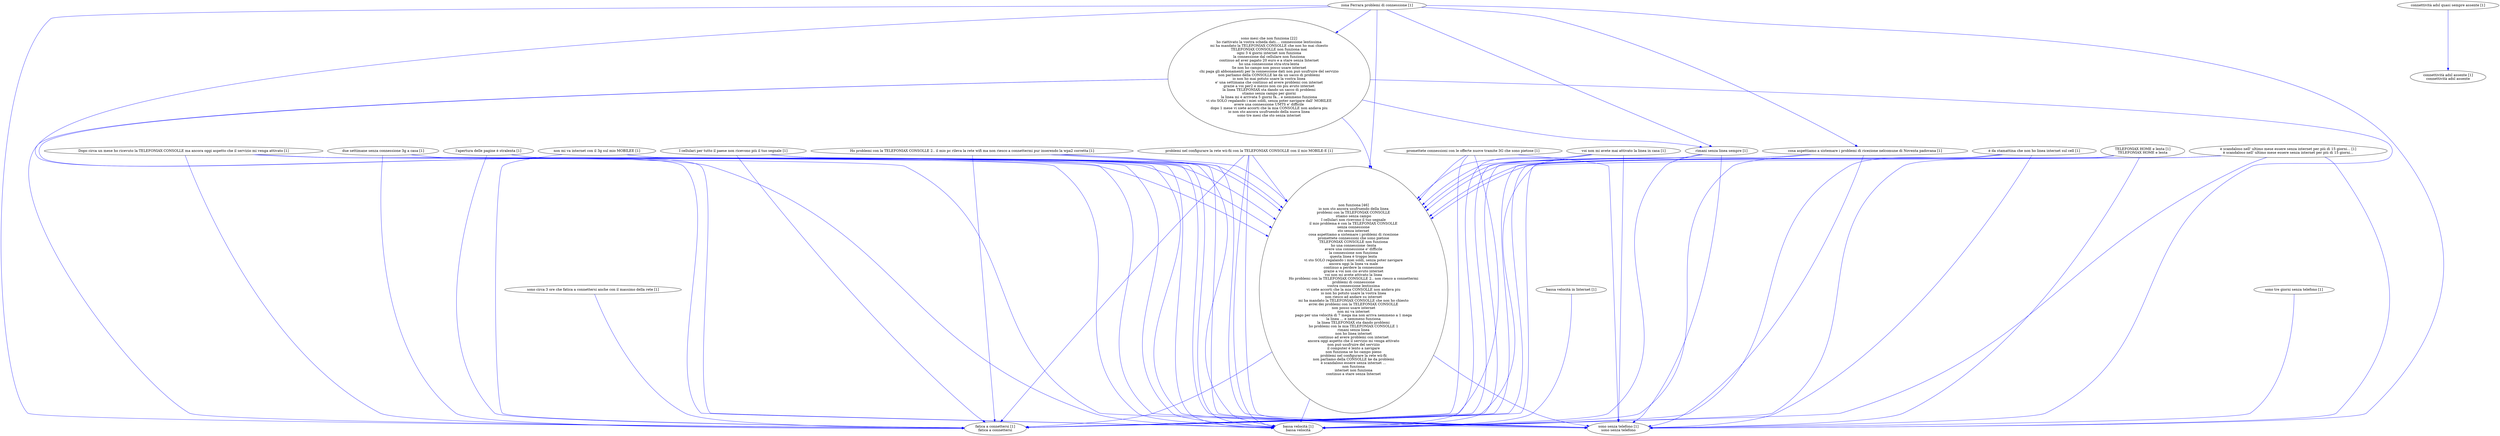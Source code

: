 digraph collapsedGraph {
"sono mesi che non funziona [22]\nho riattivato la vostra scheda dati.... connessione lentissima\nmi ha mandato la TELEFONIAX CONSOLLE che non ho mai chiesto\nTELEFONIAX CONSOLLE non funziona mai\nogni 3 4 giorni internet non funziona\nla connessione dal cellulare non funziona\ncontinuo ad aver pagato 20 euro e a stare senza Internet\nho una connessione stra-stra-lenta\nSe non ho campo non posso usare internet\nchi paga gli abbonamenti per la connessione dati non può usufruire del servizio\nnon parliamo della CONSOLLE ke da un sacco di problemi\nio non ho mai potuto usare la vostra linea\ne' una settimana che continuo ad avere problemi con internet\ngrazie a voi per2 e mezzo non cio piu avuto internet\nla linea TELEFONIAX sta dando un sacco di problemi\nstiamo senza campo per giorni\nla linea mi è arrivata 5 giorni fà... e nemmeno funziona\nvi sto SOLO regalando i miei soldi, senza poter navigare dall' MOBILEE\navere una connessione UMTS e' difficile\ndopo 1 mese vi siete accorti che la mia CONSOLLE non andava piu\nio non sto ancora usufruendo della nuova linea\nsono tre mesi che sto senza internet""non funziona [46]\nio non sto ancora usufruendo della linea\nproblemi con la TELEFONIAX CONSOLLE\nstiamo senza campo\nI cellulari non ricevono il tuo segnale\nil mio problema è con la TELEFONIAX CONSOLLE\nsenza connessione\nsto senza internet\ncosa aspettiamo a sistemare i problemi di ricezione\npromettete connessioni che sono pietose\nTELEFONIAX CONSOLLE non funziona\nho una connessione -lenta\navere una connessione e' difficile\nla connessione non funziona\nquesta linea è troppo lenta\nvi sto SOLO regalando i miei soldi, senza poter navigare\nancora oggi la linea va male\ncontinuo a perdere la connessione\ngrazie a voi non cio avuto internet\nvoi non mi avete attivato la linea\nHo problemi con la TELEFONIAX CONSOLLE 2.. non riesco a connettermi\nproblemi di connessione\nvostra connessione lentissima\nvi siete accorti che la mia CONSOLLE non andava piu\nio non ho potuto usare la vostra linea\nnon riesco ad andare su internet\nmi ha mandato la TELEFONIAX CONSOLLE che non ho chiesto\navrei dei problemi con la TELEFONIAX CONSOLLE\nnon posso usare internet\nnon mi va internet\npago per una velocità di 7 mega ma non arriva nemmeno a 1 mega\nla linea ... e nemmeno funziona\nla linea TELEFONIAX sta dando problemi\nho problemi con la mia TELEFONIAX CONSOLLE 1\nrimani senza linea\nnon ho linea internet\ncontinuo ad avere problemi con internet\nancora oggi aspetto che il servizio mi venga attivato\nnon può usufruire del servizio\nil computer è lento a navigare\nnon funziona se ho campo pieno\nproblemi nel configurare la rete wii-fii\nnon parliamo della CONSOLLE ke da problemi\nè scandaloso essere senza internet ...\nnon funziona\ninternet non funziona\ncontinuo a stare senza Internet""Dopo circa un mese ho ricevuto la TELEFONIAX CONSOLLE ma ancora oggi aspetto che il servizio mi venga attivato [1]""Ho problemi con la TELEFONIAX CONSOLLE 2.. il mio pc rileva la rete wifi ma non riesco a connettermi pur inserendo la wpa2 corretta [1]""I cellulari per tutto il paese non ricevono più il tuo segnale [1]""TELEFONIAX HOME e lenta [1]\nTELEFONIAX HOME e lenta""bassa velocità [1]\nbassa velocità""bassa velocità in Internet [1]""connettività adsl assente [1]\nconnettività adsl assente""connettività adsl quasi sempre assente [1]""cosa aspettiamo a sistemare i problemi di ricezione nelcomune di Noventa padovana [1]""due settimane senza connessione 3g a casa [1]""l'apertura delle pagine è stralenta [1]""non mi va internet con il 3g sul mio MOBILEE [1]""problemi nel configurare la rete wii-fii con la TELEFONIAX CONSOLLE con il mio MOBILE-E [1]""promettete connessioni con le offerte nuove tramite 3G che sono pietose [1]""rimani senza linea sempre [1]""fatica a connettersi [1]\nfatica a connettersi""sono circa 3 ore che fatica a connettersi anche con il massimo della rete [1]""sono senza telefono [1]\nsono senza telefono""sono tre giorni senza telefono [1]""voi non mi avete mai attivato la linea in casa [1]""zona Ferrara problemi di connessione [1]""è da stamattina che non ho linea internet sul cell [1]""è scandaloso nell' ultimo mese essere senza internet per più di 15 giorni... [1]\nè scandaloso nell' ultimo mese essere senza internet per più di 15 giorni...""bassa velocità in Internet [1]" -> "bassa velocità [1]\nbassa velocità" [color=blue]
"connettività adsl quasi sempre assente [1]" -> "connettività adsl assente [1]\nconnettività adsl assente" [color=blue]
"TELEFONIAX HOME e lenta [1]\nTELEFONIAX HOME e lenta" -> "non funziona [46]\nio non sto ancora usufruendo della linea\nproblemi con la TELEFONIAX CONSOLLE\nstiamo senza campo\nI cellulari non ricevono il tuo segnale\nil mio problema è con la TELEFONIAX CONSOLLE\nsenza connessione\nsto senza internet\ncosa aspettiamo a sistemare i problemi di ricezione\npromettete connessioni che sono pietose\nTELEFONIAX CONSOLLE non funziona\nho una connessione -lenta\navere una connessione e' difficile\nla connessione non funziona\nquesta linea è troppo lenta\nvi sto SOLO regalando i miei soldi, senza poter navigare\nancora oggi la linea va male\ncontinuo a perdere la connessione\ngrazie a voi non cio avuto internet\nvoi non mi avete attivato la linea\nHo problemi con la TELEFONIAX CONSOLLE 2.. non riesco a connettermi\nproblemi di connessione\nvostra connessione lentissima\nvi siete accorti che la mia CONSOLLE non andava piu\nio non ho potuto usare la vostra linea\nnon riesco ad andare su internet\nmi ha mandato la TELEFONIAX CONSOLLE che non ho chiesto\navrei dei problemi con la TELEFONIAX CONSOLLE\nnon posso usare internet\nnon mi va internet\npago per una velocità di 7 mega ma non arriva nemmeno a 1 mega\nla linea ... e nemmeno funziona\nla linea TELEFONIAX sta dando problemi\nho problemi con la mia TELEFONIAX CONSOLLE 1\nrimani senza linea\nnon ho linea internet\ncontinuo ad avere problemi con internet\nancora oggi aspetto che il servizio mi venga attivato\nnon può usufruire del servizio\nil computer è lento a navigare\nnon funziona se ho campo pieno\nproblemi nel configurare la rete wii-fii\nnon parliamo della CONSOLLE ke da problemi\nè scandaloso essere senza internet ...\nnon funziona\ninternet non funziona\ncontinuo a stare senza Internet" [color=blue]
"non funziona [46]\nio non sto ancora usufruendo della linea\nproblemi con la TELEFONIAX CONSOLLE\nstiamo senza campo\nI cellulari non ricevono il tuo segnale\nil mio problema è con la TELEFONIAX CONSOLLE\nsenza connessione\nsto senza internet\ncosa aspettiamo a sistemare i problemi di ricezione\npromettete connessioni che sono pietose\nTELEFONIAX CONSOLLE non funziona\nho una connessione -lenta\navere una connessione e' difficile\nla connessione non funziona\nquesta linea è troppo lenta\nvi sto SOLO regalando i miei soldi, senza poter navigare\nancora oggi la linea va male\ncontinuo a perdere la connessione\ngrazie a voi non cio avuto internet\nvoi non mi avete attivato la linea\nHo problemi con la TELEFONIAX CONSOLLE 2.. non riesco a connettermi\nproblemi di connessione\nvostra connessione lentissima\nvi siete accorti che la mia CONSOLLE non andava piu\nio non ho potuto usare la vostra linea\nnon riesco ad andare su internet\nmi ha mandato la TELEFONIAX CONSOLLE che non ho chiesto\navrei dei problemi con la TELEFONIAX CONSOLLE\nnon posso usare internet\nnon mi va internet\npago per una velocità di 7 mega ma non arriva nemmeno a 1 mega\nla linea ... e nemmeno funziona\nla linea TELEFONIAX sta dando problemi\nho problemi con la mia TELEFONIAX CONSOLLE 1\nrimani senza linea\nnon ho linea internet\ncontinuo ad avere problemi con internet\nancora oggi aspetto che il servizio mi venga attivato\nnon può usufruire del servizio\nil computer è lento a navigare\nnon funziona se ho campo pieno\nproblemi nel configurare la rete wii-fii\nnon parliamo della CONSOLLE ke da problemi\nè scandaloso essere senza internet ...\nnon funziona\ninternet non funziona\ncontinuo a stare senza Internet" -> "bassa velocità [1]\nbassa velocità" [color=blue]
"Ho problemi con la TELEFONIAX CONSOLLE 2.. il mio pc rileva la rete wifi ma non riesco a connettermi pur inserendo la wpa2 corretta [1]" -> "bassa velocità [1]\nbassa velocità" [color=blue]
"I cellulari per tutto il paese non ricevono più il tuo segnale [1]" -> "bassa velocità [1]\nbassa velocità" [color=blue]
"sono mesi che non funziona [22]\nho riattivato la vostra scheda dati.... connessione lentissima\nmi ha mandato la TELEFONIAX CONSOLLE che non ho mai chiesto\nTELEFONIAX CONSOLLE non funziona mai\nogni 3 4 giorni internet non funziona\nla connessione dal cellulare non funziona\ncontinuo ad aver pagato 20 euro e a stare senza Internet\nho una connessione stra-stra-lenta\nSe non ho campo non posso usare internet\nchi paga gli abbonamenti per la connessione dati non può usufruire del servizio\nnon parliamo della CONSOLLE ke da un sacco di problemi\nio non ho mai potuto usare la vostra linea\ne' una settimana che continuo ad avere problemi con internet\ngrazie a voi per2 e mezzo non cio piu avuto internet\nla linea TELEFONIAX sta dando un sacco di problemi\nstiamo senza campo per giorni\nla linea mi è arrivata 5 giorni fà... e nemmeno funziona\nvi sto SOLO regalando i miei soldi, senza poter navigare dall' MOBILEE\navere una connessione UMTS e' difficile\ndopo 1 mese vi siete accorti che la mia CONSOLLE non andava piu\nio non sto ancora usufruendo della nuova linea\nsono tre mesi che sto senza internet" -> "bassa velocità [1]\nbassa velocità" [color=blue]
"TELEFONIAX HOME e lenta [1]\nTELEFONIAX HOME e lenta" -> "bassa velocità [1]\nbassa velocità" [color=blue]
"cosa aspettiamo a sistemare i problemi di ricezione nelcomune di Noventa padovana [1]" -> "bassa velocità [1]\nbassa velocità" [color=blue]
"due settimane senza connessione 3g a casa [1]" -> "bassa velocità [1]\nbassa velocità" [color=blue]
"non mi va internet con il 3g sul mio MOBILEE [1]" -> "bassa velocità [1]\nbassa velocità" [color=blue]
"Dopo circa un mese ho ricevuto la TELEFONIAX CONSOLLE ma ancora oggi aspetto che il servizio mi venga attivato [1]" -> "bassa velocità [1]\nbassa velocità" [color=blue]
"problemi nel configurare la rete wii-fii con la TELEFONIAX CONSOLLE con il mio MOBILE-E [1]" -> "bassa velocità [1]\nbassa velocità" [color=blue]
"problemi nel configurare la rete wii-fii con la TELEFONIAX CONSOLLE con il mio MOBILE-E [1]" -> "non funziona [46]\nio non sto ancora usufruendo della linea\nproblemi con la TELEFONIAX CONSOLLE\nstiamo senza campo\nI cellulari non ricevono il tuo segnale\nil mio problema è con la TELEFONIAX CONSOLLE\nsenza connessione\nsto senza internet\ncosa aspettiamo a sistemare i problemi di ricezione\npromettete connessioni che sono pietose\nTELEFONIAX CONSOLLE non funziona\nho una connessione -lenta\navere una connessione e' difficile\nla connessione non funziona\nquesta linea è troppo lenta\nvi sto SOLO regalando i miei soldi, senza poter navigare\nancora oggi la linea va male\ncontinuo a perdere la connessione\ngrazie a voi non cio avuto internet\nvoi non mi avete attivato la linea\nHo problemi con la TELEFONIAX CONSOLLE 2.. non riesco a connettermi\nproblemi di connessione\nvostra connessione lentissima\nvi siete accorti che la mia CONSOLLE non andava piu\nio non ho potuto usare la vostra linea\nnon riesco ad andare su internet\nmi ha mandato la TELEFONIAX CONSOLLE che non ho chiesto\navrei dei problemi con la TELEFONIAX CONSOLLE\nnon posso usare internet\nnon mi va internet\npago per una velocità di 7 mega ma non arriva nemmeno a 1 mega\nla linea ... e nemmeno funziona\nla linea TELEFONIAX sta dando problemi\nho problemi con la mia TELEFONIAX CONSOLLE 1\nrimani senza linea\nnon ho linea internet\ncontinuo ad avere problemi con internet\nancora oggi aspetto che il servizio mi venga attivato\nnon può usufruire del servizio\nil computer è lento a navigare\nnon funziona se ho campo pieno\nproblemi nel configurare la rete wii-fii\nnon parliamo della CONSOLLE ke da problemi\nè scandaloso essere senza internet ...\nnon funziona\ninternet non funziona\ncontinuo a stare senza Internet" [color=blue]
"promettete connessioni con le offerte nuove tramite 3G che sono pietose [1]" -> "bassa velocità [1]\nbassa velocità" [color=blue]
"cosa aspettiamo a sistemare i problemi di ricezione nelcomune di Noventa padovana [1]" -> "non funziona [46]\nio non sto ancora usufruendo della linea\nproblemi con la TELEFONIAX CONSOLLE\nstiamo senza campo\nI cellulari non ricevono il tuo segnale\nil mio problema è con la TELEFONIAX CONSOLLE\nsenza connessione\nsto senza internet\ncosa aspettiamo a sistemare i problemi di ricezione\npromettete connessioni che sono pietose\nTELEFONIAX CONSOLLE non funziona\nho una connessione -lenta\navere una connessione e' difficile\nla connessione non funziona\nquesta linea è troppo lenta\nvi sto SOLO regalando i miei soldi, senza poter navigare\nancora oggi la linea va male\ncontinuo a perdere la connessione\ngrazie a voi non cio avuto internet\nvoi non mi avete attivato la linea\nHo problemi con la TELEFONIAX CONSOLLE 2.. non riesco a connettermi\nproblemi di connessione\nvostra connessione lentissima\nvi siete accorti che la mia CONSOLLE non andava piu\nio non ho potuto usare la vostra linea\nnon riesco ad andare su internet\nmi ha mandato la TELEFONIAX CONSOLLE che non ho chiesto\navrei dei problemi con la TELEFONIAX CONSOLLE\nnon posso usare internet\nnon mi va internet\npago per una velocità di 7 mega ma non arriva nemmeno a 1 mega\nla linea ... e nemmeno funziona\nla linea TELEFONIAX sta dando problemi\nho problemi con la mia TELEFONIAX CONSOLLE 1\nrimani senza linea\nnon ho linea internet\ncontinuo ad avere problemi con internet\nancora oggi aspetto che il servizio mi venga attivato\nnon può usufruire del servizio\nil computer è lento a navigare\nnon funziona se ho campo pieno\nproblemi nel configurare la rete wii-fii\nnon parliamo della CONSOLLE ke da problemi\nè scandaloso essere senza internet ...\nnon funziona\ninternet non funziona\ncontinuo a stare senza Internet" [color=blue]
"sono mesi che non funziona [22]\nho riattivato la vostra scheda dati.... connessione lentissima\nmi ha mandato la TELEFONIAX CONSOLLE che non ho mai chiesto\nTELEFONIAX CONSOLLE non funziona mai\nogni 3 4 giorni internet non funziona\nla connessione dal cellulare non funziona\ncontinuo ad aver pagato 20 euro e a stare senza Internet\nho una connessione stra-stra-lenta\nSe non ho campo non posso usare internet\nchi paga gli abbonamenti per la connessione dati non può usufruire del servizio\nnon parliamo della CONSOLLE ke da un sacco di problemi\nio non ho mai potuto usare la vostra linea\ne' una settimana che continuo ad avere problemi con internet\ngrazie a voi per2 e mezzo non cio piu avuto internet\nla linea TELEFONIAX sta dando un sacco di problemi\nstiamo senza campo per giorni\nla linea mi è arrivata 5 giorni fà... e nemmeno funziona\nvi sto SOLO regalando i miei soldi, senza poter navigare dall' MOBILEE\navere una connessione UMTS e' difficile\ndopo 1 mese vi siete accorti che la mia CONSOLLE non andava piu\nio non sto ancora usufruendo della nuova linea\nsono tre mesi che sto senza internet" -> "non funziona [46]\nio non sto ancora usufruendo della linea\nproblemi con la TELEFONIAX CONSOLLE\nstiamo senza campo\nI cellulari non ricevono il tuo segnale\nil mio problema è con la TELEFONIAX CONSOLLE\nsenza connessione\nsto senza internet\ncosa aspettiamo a sistemare i problemi di ricezione\npromettete connessioni che sono pietose\nTELEFONIAX CONSOLLE non funziona\nho una connessione -lenta\navere una connessione e' difficile\nla connessione non funziona\nquesta linea è troppo lenta\nvi sto SOLO regalando i miei soldi, senza poter navigare\nancora oggi la linea va male\ncontinuo a perdere la connessione\ngrazie a voi non cio avuto internet\nvoi non mi avete attivato la linea\nHo problemi con la TELEFONIAX CONSOLLE 2.. non riesco a connettermi\nproblemi di connessione\nvostra connessione lentissima\nvi siete accorti che la mia CONSOLLE non andava piu\nio non ho potuto usare la vostra linea\nnon riesco ad andare su internet\nmi ha mandato la TELEFONIAX CONSOLLE che non ho chiesto\navrei dei problemi con la TELEFONIAX CONSOLLE\nnon posso usare internet\nnon mi va internet\npago per una velocità di 7 mega ma non arriva nemmeno a 1 mega\nla linea ... e nemmeno funziona\nla linea TELEFONIAX sta dando problemi\nho problemi con la mia TELEFONIAX CONSOLLE 1\nrimani senza linea\nnon ho linea internet\ncontinuo ad avere problemi con internet\nancora oggi aspetto che il servizio mi venga attivato\nnon può usufruire del servizio\nil computer è lento a navigare\nnon funziona se ho campo pieno\nproblemi nel configurare la rete wii-fii\nnon parliamo della CONSOLLE ke da problemi\nè scandaloso essere senza internet ...\nnon funziona\ninternet non funziona\ncontinuo a stare senza Internet" [color=blue]
"due settimane senza connessione 3g a casa [1]" -> "non funziona [46]\nio non sto ancora usufruendo della linea\nproblemi con la TELEFONIAX CONSOLLE\nstiamo senza campo\nI cellulari non ricevono il tuo segnale\nil mio problema è con la TELEFONIAX CONSOLLE\nsenza connessione\nsto senza internet\ncosa aspettiamo a sistemare i problemi di ricezione\npromettete connessioni che sono pietose\nTELEFONIAX CONSOLLE non funziona\nho una connessione -lenta\navere una connessione e' difficile\nla connessione non funziona\nquesta linea è troppo lenta\nvi sto SOLO regalando i miei soldi, senza poter navigare\nancora oggi la linea va male\ncontinuo a perdere la connessione\ngrazie a voi non cio avuto internet\nvoi non mi avete attivato la linea\nHo problemi con la TELEFONIAX CONSOLLE 2.. non riesco a connettermi\nproblemi di connessione\nvostra connessione lentissima\nvi siete accorti che la mia CONSOLLE non andava piu\nio non ho potuto usare la vostra linea\nnon riesco ad andare su internet\nmi ha mandato la TELEFONIAX CONSOLLE che non ho chiesto\navrei dei problemi con la TELEFONIAX CONSOLLE\nnon posso usare internet\nnon mi va internet\npago per una velocità di 7 mega ma non arriva nemmeno a 1 mega\nla linea ... e nemmeno funziona\nla linea TELEFONIAX sta dando problemi\nho problemi con la mia TELEFONIAX CONSOLLE 1\nrimani senza linea\nnon ho linea internet\ncontinuo ad avere problemi con internet\nancora oggi aspetto che il servizio mi venga attivato\nnon può usufruire del servizio\nil computer è lento a navigare\nnon funziona se ho campo pieno\nproblemi nel configurare la rete wii-fii\nnon parliamo della CONSOLLE ke da problemi\nè scandaloso essere senza internet ...\nnon funziona\ninternet non funziona\ncontinuo a stare senza Internet" [color=blue]
"non mi va internet con il 3g sul mio MOBILEE [1]" -> "non funziona [46]\nio non sto ancora usufruendo della linea\nproblemi con la TELEFONIAX CONSOLLE\nstiamo senza campo\nI cellulari non ricevono il tuo segnale\nil mio problema è con la TELEFONIAX CONSOLLE\nsenza connessione\nsto senza internet\ncosa aspettiamo a sistemare i problemi di ricezione\npromettete connessioni che sono pietose\nTELEFONIAX CONSOLLE non funziona\nho una connessione -lenta\navere una connessione e' difficile\nla connessione non funziona\nquesta linea è troppo lenta\nvi sto SOLO regalando i miei soldi, senza poter navigare\nancora oggi la linea va male\ncontinuo a perdere la connessione\ngrazie a voi non cio avuto internet\nvoi non mi avete attivato la linea\nHo problemi con la TELEFONIAX CONSOLLE 2.. non riesco a connettermi\nproblemi di connessione\nvostra connessione lentissima\nvi siete accorti che la mia CONSOLLE non andava piu\nio non ho potuto usare la vostra linea\nnon riesco ad andare su internet\nmi ha mandato la TELEFONIAX CONSOLLE che non ho chiesto\navrei dei problemi con la TELEFONIAX CONSOLLE\nnon posso usare internet\nnon mi va internet\npago per una velocità di 7 mega ma non arriva nemmeno a 1 mega\nla linea ... e nemmeno funziona\nla linea TELEFONIAX sta dando problemi\nho problemi con la mia TELEFONIAX CONSOLLE 1\nrimani senza linea\nnon ho linea internet\ncontinuo ad avere problemi con internet\nancora oggi aspetto che il servizio mi venga attivato\nnon può usufruire del servizio\nil computer è lento a navigare\nnon funziona se ho campo pieno\nproblemi nel configurare la rete wii-fii\nnon parliamo della CONSOLLE ke da problemi\nè scandaloso essere senza internet ...\nnon funziona\ninternet non funziona\ncontinuo a stare senza Internet" [color=blue]
"promettete connessioni con le offerte nuove tramite 3G che sono pietose [1]" -> "non funziona [46]\nio non sto ancora usufruendo della linea\nproblemi con la TELEFONIAX CONSOLLE\nstiamo senza campo\nI cellulari non ricevono il tuo segnale\nil mio problema è con la TELEFONIAX CONSOLLE\nsenza connessione\nsto senza internet\ncosa aspettiamo a sistemare i problemi di ricezione\npromettete connessioni che sono pietose\nTELEFONIAX CONSOLLE non funziona\nho una connessione -lenta\navere una connessione e' difficile\nla connessione non funziona\nquesta linea è troppo lenta\nvi sto SOLO regalando i miei soldi, senza poter navigare\nancora oggi la linea va male\ncontinuo a perdere la connessione\ngrazie a voi non cio avuto internet\nvoi non mi avete attivato la linea\nHo problemi con la TELEFONIAX CONSOLLE 2.. non riesco a connettermi\nproblemi di connessione\nvostra connessione lentissima\nvi siete accorti che la mia CONSOLLE non andava piu\nio non ho potuto usare la vostra linea\nnon riesco ad andare su internet\nmi ha mandato la TELEFONIAX CONSOLLE che non ho chiesto\navrei dei problemi con la TELEFONIAX CONSOLLE\nnon posso usare internet\nnon mi va internet\npago per una velocità di 7 mega ma non arriva nemmeno a 1 mega\nla linea ... e nemmeno funziona\nla linea TELEFONIAX sta dando problemi\nho problemi con la mia TELEFONIAX CONSOLLE 1\nrimani senza linea\nnon ho linea internet\ncontinuo ad avere problemi con internet\nancora oggi aspetto che il servizio mi venga attivato\nnon può usufruire del servizio\nil computer è lento a navigare\nnon funziona se ho campo pieno\nproblemi nel configurare la rete wii-fii\nnon parliamo della CONSOLLE ke da problemi\nè scandaloso essere senza internet ...\nnon funziona\ninternet non funziona\ncontinuo a stare senza Internet" [color=blue]
"Dopo circa un mese ho ricevuto la TELEFONIAX CONSOLLE ma ancora oggi aspetto che il servizio mi venga attivato [1]" -> "non funziona [46]\nio non sto ancora usufruendo della linea\nproblemi con la TELEFONIAX CONSOLLE\nstiamo senza campo\nI cellulari non ricevono il tuo segnale\nil mio problema è con la TELEFONIAX CONSOLLE\nsenza connessione\nsto senza internet\ncosa aspettiamo a sistemare i problemi di ricezione\npromettete connessioni che sono pietose\nTELEFONIAX CONSOLLE non funziona\nho una connessione -lenta\navere una connessione e' difficile\nla connessione non funziona\nquesta linea è troppo lenta\nvi sto SOLO regalando i miei soldi, senza poter navigare\nancora oggi la linea va male\ncontinuo a perdere la connessione\ngrazie a voi non cio avuto internet\nvoi non mi avete attivato la linea\nHo problemi con la TELEFONIAX CONSOLLE 2.. non riesco a connettermi\nproblemi di connessione\nvostra connessione lentissima\nvi siete accorti che la mia CONSOLLE non andava piu\nio non ho potuto usare la vostra linea\nnon riesco ad andare su internet\nmi ha mandato la TELEFONIAX CONSOLLE che non ho chiesto\navrei dei problemi con la TELEFONIAX CONSOLLE\nnon posso usare internet\nnon mi va internet\npago per una velocità di 7 mega ma non arriva nemmeno a 1 mega\nla linea ... e nemmeno funziona\nla linea TELEFONIAX sta dando problemi\nho problemi con la mia TELEFONIAX CONSOLLE 1\nrimani senza linea\nnon ho linea internet\ncontinuo ad avere problemi con internet\nancora oggi aspetto che il servizio mi venga attivato\nnon può usufruire del servizio\nil computer è lento a navigare\nnon funziona se ho campo pieno\nproblemi nel configurare la rete wii-fii\nnon parliamo della CONSOLLE ke da problemi\nè scandaloso essere senza internet ...\nnon funziona\ninternet non funziona\ncontinuo a stare senza Internet" [color=blue]
"Ho problemi con la TELEFONIAX CONSOLLE 2.. il mio pc rileva la rete wifi ma non riesco a connettermi pur inserendo la wpa2 corretta [1]" -> "non funziona [46]\nio non sto ancora usufruendo della linea\nproblemi con la TELEFONIAX CONSOLLE\nstiamo senza campo\nI cellulari non ricevono il tuo segnale\nil mio problema è con la TELEFONIAX CONSOLLE\nsenza connessione\nsto senza internet\ncosa aspettiamo a sistemare i problemi di ricezione\npromettete connessioni che sono pietose\nTELEFONIAX CONSOLLE non funziona\nho una connessione -lenta\navere una connessione e' difficile\nla connessione non funziona\nquesta linea è troppo lenta\nvi sto SOLO regalando i miei soldi, senza poter navigare\nancora oggi la linea va male\ncontinuo a perdere la connessione\ngrazie a voi non cio avuto internet\nvoi non mi avete attivato la linea\nHo problemi con la TELEFONIAX CONSOLLE 2.. non riesco a connettermi\nproblemi di connessione\nvostra connessione lentissima\nvi siete accorti che la mia CONSOLLE non andava piu\nio non ho potuto usare la vostra linea\nnon riesco ad andare su internet\nmi ha mandato la TELEFONIAX CONSOLLE che non ho chiesto\navrei dei problemi con la TELEFONIAX CONSOLLE\nnon posso usare internet\nnon mi va internet\npago per una velocità di 7 mega ma non arriva nemmeno a 1 mega\nla linea ... e nemmeno funziona\nla linea TELEFONIAX sta dando problemi\nho problemi con la mia TELEFONIAX CONSOLLE 1\nrimani senza linea\nnon ho linea internet\ncontinuo ad avere problemi con internet\nancora oggi aspetto che il servizio mi venga attivato\nnon può usufruire del servizio\nil computer è lento a navigare\nnon funziona se ho campo pieno\nproblemi nel configurare la rete wii-fii\nnon parliamo della CONSOLLE ke da problemi\nè scandaloso essere senza internet ...\nnon funziona\ninternet non funziona\ncontinuo a stare senza Internet" [color=blue]
"I cellulari per tutto il paese non ricevono più il tuo segnale [1]" -> "non funziona [46]\nio non sto ancora usufruendo della linea\nproblemi con la TELEFONIAX CONSOLLE\nstiamo senza campo\nI cellulari non ricevono il tuo segnale\nil mio problema è con la TELEFONIAX CONSOLLE\nsenza connessione\nsto senza internet\ncosa aspettiamo a sistemare i problemi di ricezione\npromettete connessioni che sono pietose\nTELEFONIAX CONSOLLE non funziona\nho una connessione -lenta\navere una connessione e' difficile\nla connessione non funziona\nquesta linea è troppo lenta\nvi sto SOLO regalando i miei soldi, senza poter navigare\nancora oggi la linea va male\ncontinuo a perdere la connessione\ngrazie a voi non cio avuto internet\nvoi non mi avete attivato la linea\nHo problemi con la TELEFONIAX CONSOLLE 2.. non riesco a connettermi\nproblemi di connessione\nvostra connessione lentissima\nvi siete accorti che la mia CONSOLLE non andava piu\nio non ho potuto usare la vostra linea\nnon riesco ad andare su internet\nmi ha mandato la TELEFONIAX CONSOLLE che non ho chiesto\navrei dei problemi con la TELEFONIAX CONSOLLE\nnon posso usare internet\nnon mi va internet\npago per una velocità di 7 mega ma non arriva nemmeno a 1 mega\nla linea ... e nemmeno funziona\nla linea TELEFONIAX sta dando problemi\nho problemi con la mia TELEFONIAX CONSOLLE 1\nrimani senza linea\nnon ho linea internet\ncontinuo ad avere problemi con internet\nancora oggi aspetto che il servizio mi venga attivato\nnon può usufruire del servizio\nil computer è lento a navigare\nnon funziona se ho campo pieno\nproblemi nel configurare la rete wii-fii\nnon parliamo della CONSOLLE ke da problemi\nè scandaloso essere senza internet ...\nnon funziona\ninternet non funziona\ncontinuo a stare senza Internet" [color=blue]
"sono mesi che non funziona [22]\nho riattivato la vostra scheda dati.... connessione lentissima\nmi ha mandato la TELEFONIAX CONSOLLE che non ho mai chiesto\nTELEFONIAX CONSOLLE non funziona mai\nogni 3 4 giorni internet non funziona\nla connessione dal cellulare non funziona\ncontinuo ad aver pagato 20 euro e a stare senza Internet\nho una connessione stra-stra-lenta\nSe non ho campo non posso usare internet\nchi paga gli abbonamenti per la connessione dati non può usufruire del servizio\nnon parliamo della CONSOLLE ke da un sacco di problemi\nio non ho mai potuto usare la vostra linea\ne' una settimana che continuo ad avere problemi con internet\ngrazie a voi per2 e mezzo non cio piu avuto internet\nla linea TELEFONIAX sta dando un sacco di problemi\nstiamo senza campo per giorni\nla linea mi è arrivata 5 giorni fà... e nemmeno funziona\nvi sto SOLO regalando i miei soldi, senza poter navigare dall' MOBILEE\navere una connessione UMTS e' difficile\ndopo 1 mese vi siete accorti che la mia CONSOLLE non andava piu\nio non sto ancora usufruendo della nuova linea\nsono tre mesi che sto senza internet" -> "rimani senza linea sempre [1]" [color=blue]
"rimani senza linea sempre [1]" -> "bassa velocità [1]\nbassa velocità" [color=blue]
"rimani senza linea sempre [1]" -> "non funziona [46]\nio non sto ancora usufruendo della linea\nproblemi con la TELEFONIAX CONSOLLE\nstiamo senza campo\nI cellulari non ricevono il tuo segnale\nil mio problema è con la TELEFONIAX CONSOLLE\nsenza connessione\nsto senza internet\ncosa aspettiamo a sistemare i problemi di ricezione\npromettete connessioni che sono pietose\nTELEFONIAX CONSOLLE non funziona\nho una connessione -lenta\navere una connessione e' difficile\nla connessione non funziona\nquesta linea è troppo lenta\nvi sto SOLO regalando i miei soldi, senza poter navigare\nancora oggi la linea va male\ncontinuo a perdere la connessione\ngrazie a voi non cio avuto internet\nvoi non mi avete attivato la linea\nHo problemi con la TELEFONIAX CONSOLLE 2.. non riesco a connettermi\nproblemi di connessione\nvostra connessione lentissima\nvi siete accorti che la mia CONSOLLE non andava piu\nio non ho potuto usare la vostra linea\nnon riesco ad andare su internet\nmi ha mandato la TELEFONIAX CONSOLLE che non ho chiesto\navrei dei problemi con la TELEFONIAX CONSOLLE\nnon posso usare internet\nnon mi va internet\npago per una velocità di 7 mega ma non arriva nemmeno a 1 mega\nla linea ... e nemmeno funziona\nla linea TELEFONIAX sta dando problemi\nho problemi con la mia TELEFONIAX CONSOLLE 1\nrimani senza linea\nnon ho linea internet\ncontinuo ad avere problemi con internet\nancora oggi aspetto che il servizio mi venga attivato\nnon può usufruire del servizio\nil computer è lento a navigare\nnon funziona se ho campo pieno\nproblemi nel configurare la rete wii-fii\nnon parliamo della CONSOLLE ke da problemi\nè scandaloso essere senza internet ...\nnon funziona\ninternet non funziona\ncontinuo a stare senza Internet" [color=blue]
"sono circa 3 ore che fatica a connettersi anche con il massimo della rete [1]" -> "fatica a connettersi [1]\nfatica a connettersi" [color=blue]
"non funziona [46]\nio non sto ancora usufruendo della linea\nproblemi con la TELEFONIAX CONSOLLE\nstiamo senza campo\nI cellulari non ricevono il tuo segnale\nil mio problema è con la TELEFONIAX CONSOLLE\nsenza connessione\nsto senza internet\ncosa aspettiamo a sistemare i problemi di ricezione\npromettete connessioni che sono pietose\nTELEFONIAX CONSOLLE non funziona\nho una connessione -lenta\navere una connessione e' difficile\nla connessione non funziona\nquesta linea è troppo lenta\nvi sto SOLO regalando i miei soldi, senza poter navigare\nancora oggi la linea va male\ncontinuo a perdere la connessione\ngrazie a voi non cio avuto internet\nvoi non mi avete attivato la linea\nHo problemi con la TELEFONIAX CONSOLLE 2.. non riesco a connettermi\nproblemi di connessione\nvostra connessione lentissima\nvi siete accorti che la mia CONSOLLE non andava piu\nio non ho potuto usare la vostra linea\nnon riesco ad andare su internet\nmi ha mandato la TELEFONIAX CONSOLLE che non ho chiesto\navrei dei problemi con la TELEFONIAX CONSOLLE\nnon posso usare internet\nnon mi va internet\npago per una velocità di 7 mega ma non arriva nemmeno a 1 mega\nla linea ... e nemmeno funziona\nla linea TELEFONIAX sta dando problemi\nho problemi con la mia TELEFONIAX CONSOLLE 1\nrimani senza linea\nnon ho linea internet\ncontinuo ad avere problemi con internet\nancora oggi aspetto che il servizio mi venga attivato\nnon può usufruire del servizio\nil computer è lento a navigare\nnon funziona se ho campo pieno\nproblemi nel configurare la rete wii-fii\nnon parliamo della CONSOLLE ke da problemi\nè scandaloso essere senza internet ...\nnon funziona\ninternet non funziona\ncontinuo a stare senza Internet" -> "fatica a connettersi [1]\nfatica a connettersi" [color=blue]
"Dopo circa un mese ho ricevuto la TELEFONIAX CONSOLLE ma ancora oggi aspetto che il servizio mi venga attivato [1]" -> "fatica a connettersi [1]\nfatica a connettersi" [color=blue]
"Ho problemi con la TELEFONIAX CONSOLLE 2.. il mio pc rileva la rete wifi ma non riesco a connettermi pur inserendo la wpa2 corretta [1]" -> "fatica a connettersi [1]\nfatica a connettersi" [color=blue]
"I cellulari per tutto il paese non ricevono più il tuo segnale [1]" -> "fatica a connettersi [1]\nfatica a connettersi" [color=blue]
"sono mesi che non funziona [22]\nho riattivato la vostra scheda dati.... connessione lentissima\nmi ha mandato la TELEFONIAX CONSOLLE che non ho mai chiesto\nTELEFONIAX CONSOLLE non funziona mai\nogni 3 4 giorni internet non funziona\nla connessione dal cellulare non funziona\ncontinuo ad aver pagato 20 euro e a stare senza Internet\nho una connessione stra-stra-lenta\nSe non ho campo non posso usare internet\nchi paga gli abbonamenti per la connessione dati non può usufruire del servizio\nnon parliamo della CONSOLLE ke da un sacco di problemi\nio non ho mai potuto usare la vostra linea\ne' una settimana che continuo ad avere problemi con internet\ngrazie a voi per2 e mezzo non cio piu avuto internet\nla linea TELEFONIAX sta dando un sacco di problemi\nstiamo senza campo per giorni\nla linea mi è arrivata 5 giorni fà... e nemmeno funziona\nvi sto SOLO regalando i miei soldi, senza poter navigare dall' MOBILEE\navere una connessione UMTS e' difficile\ndopo 1 mese vi siete accorti che la mia CONSOLLE non andava piu\nio non sto ancora usufruendo della nuova linea\nsono tre mesi che sto senza internet" -> "fatica a connettersi [1]\nfatica a connettersi" [color=blue]
"TELEFONIAX HOME e lenta [1]\nTELEFONIAX HOME e lenta" -> "fatica a connettersi [1]\nfatica a connettersi" [color=blue]
"cosa aspettiamo a sistemare i problemi di ricezione nelcomune di Noventa padovana [1]" -> "fatica a connettersi [1]\nfatica a connettersi" [color=blue]
"due settimane senza connessione 3g a casa [1]" -> "fatica a connettersi [1]\nfatica a connettersi" [color=blue]
"non mi va internet con il 3g sul mio MOBILEE [1]" -> "fatica a connettersi [1]\nfatica a connettersi" [color=blue]
"problemi nel configurare la rete wii-fii con la TELEFONIAX CONSOLLE con il mio MOBILE-E [1]" -> "fatica a connettersi [1]\nfatica a connettersi" [color=blue]
"promettete connessioni con le offerte nuove tramite 3G che sono pietose [1]" -> "fatica a connettersi [1]\nfatica a connettersi" [color=blue]
"rimani senza linea sempre [1]" -> "fatica a connettersi [1]\nfatica a connettersi" [color=blue]
"sono tre giorni senza telefono [1]" -> "sono senza telefono [1]\nsono senza telefono" [color=blue]
"non funziona [46]\nio non sto ancora usufruendo della linea\nproblemi con la TELEFONIAX CONSOLLE\nstiamo senza campo\nI cellulari non ricevono il tuo segnale\nil mio problema è con la TELEFONIAX CONSOLLE\nsenza connessione\nsto senza internet\ncosa aspettiamo a sistemare i problemi di ricezione\npromettete connessioni che sono pietose\nTELEFONIAX CONSOLLE non funziona\nho una connessione -lenta\navere una connessione e' difficile\nla connessione non funziona\nquesta linea è troppo lenta\nvi sto SOLO regalando i miei soldi, senza poter navigare\nancora oggi la linea va male\ncontinuo a perdere la connessione\ngrazie a voi non cio avuto internet\nvoi non mi avete attivato la linea\nHo problemi con la TELEFONIAX CONSOLLE 2.. non riesco a connettermi\nproblemi di connessione\nvostra connessione lentissima\nvi siete accorti che la mia CONSOLLE non andava piu\nio non ho potuto usare la vostra linea\nnon riesco ad andare su internet\nmi ha mandato la TELEFONIAX CONSOLLE che non ho chiesto\navrei dei problemi con la TELEFONIAX CONSOLLE\nnon posso usare internet\nnon mi va internet\npago per una velocità di 7 mega ma non arriva nemmeno a 1 mega\nla linea ... e nemmeno funziona\nla linea TELEFONIAX sta dando problemi\nho problemi con la mia TELEFONIAX CONSOLLE 1\nrimani senza linea\nnon ho linea internet\ncontinuo ad avere problemi con internet\nancora oggi aspetto che il servizio mi venga attivato\nnon può usufruire del servizio\nil computer è lento a navigare\nnon funziona se ho campo pieno\nproblemi nel configurare la rete wii-fii\nnon parliamo della CONSOLLE ke da problemi\nè scandaloso essere senza internet ...\nnon funziona\ninternet non funziona\ncontinuo a stare senza Internet" -> "sono senza telefono [1]\nsono senza telefono" [color=blue]
"Dopo circa un mese ho ricevuto la TELEFONIAX CONSOLLE ma ancora oggi aspetto che il servizio mi venga attivato [1]" -> "sono senza telefono [1]\nsono senza telefono" [color=blue]
"Ho problemi con la TELEFONIAX CONSOLLE 2.. il mio pc rileva la rete wifi ma non riesco a connettermi pur inserendo la wpa2 corretta [1]" -> "sono senza telefono [1]\nsono senza telefono" [color=blue]
"I cellulari per tutto il paese non ricevono più il tuo segnale [1]" -> "sono senza telefono [1]\nsono senza telefono" [color=blue]
"sono mesi che non funziona [22]\nho riattivato la vostra scheda dati.... connessione lentissima\nmi ha mandato la TELEFONIAX CONSOLLE che non ho mai chiesto\nTELEFONIAX CONSOLLE non funziona mai\nogni 3 4 giorni internet non funziona\nla connessione dal cellulare non funziona\ncontinuo ad aver pagato 20 euro e a stare senza Internet\nho una connessione stra-stra-lenta\nSe non ho campo non posso usare internet\nchi paga gli abbonamenti per la connessione dati non può usufruire del servizio\nnon parliamo della CONSOLLE ke da un sacco di problemi\nio non ho mai potuto usare la vostra linea\ne' una settimana che continuo ad avere problemi con internet\ngrazie a voi per2 e mezzo non cio piu avuto internet\nla linea TELEFONIAX sta dando un sacco di problemi\nstiamo senza campo per giorni\nla linea mi è arrivata 5 giorni fà... e nemmeno funziona\nvi sto SOLO regalando i miei soldi, senza poter navigare dall' MOBILEE\navere una connessione UMTS e' difficile\ndopo 1 mese vi siete accorti che la mia CONSOLLE non andava piu\nio non sto ancora usufruendo della nuova linea\nsono tre mesi che sto senza internet" -> "sono senza telefono [1]\nsono senza telefono" [color=blue]
"TELEFONIAX HOME e lenta [1]\nTELEFONIAX HOME e lenta" -> "sono senza telefono [1]\nsono senza telefono" [color=blue]
"cosa aspettiamo a sistemare i problemi di ricezione nelcomune di Noventa padovana [1]" -> "sono senza telefono [1]\nsono senza telefono" [color=blue]
"due settimane senza connessione 3g a casa [1]" -> "sono senza telefono [1]\nsono senza telefono" [color=blue]
"non mi va internet con il 3g sul mio MOBILEE [1]" -> "sono senza telefono [1]\nsono senza telefono" [color=blue]
"problemi nel configurare la rete wii-fii con la TELEFONIAX CONSOLLE con il mio MOBILE-E [1]" -> "sono senza telefono [1]\nsono senza telefono" [color=blue]
"promettete connessioni con le offerte nuove tramite 3G che sono pietose [1]" -> "sono senza telefono [1]\nsono senza telefono" [color=blue]
"rimani senza linea sempre [1]" -> "sono senza telefono [1]\nsono senza telefono" [color=blue]
"voi non mi avete mai attivato la linea in casa [1]" -> "bassa velocità [1]\nbassa velocità" [color=blue]
"voi non mi avete mai attivato la linea in casa [1]" -> "sono senza telefono [1]\nsono senza telefono" [color=blue]
"voi non mi avete mai attivato la linea in casa [1]" -> "fatica a connettersi [1]\nfatica a connettersi" [color=blue]
"voi non mi avete mai attivato la linea in casa [1]" -> "non funziona [46]\nio non sto ancora usufruendo della linea\nproblemi con la TELEFONIAX CONSOLLE\nstiamo senza campo\nI cellulari non ricevono il tuo segnale\nil mio problema è con la TELEFONIAX CONSOLLE\nsenza connessione\nsto senza internet\ncosa aspettiamo a sistemare i problemi di ricezione\npromettete connessioni che sono pietose\nTELEFONIAX CONSOLLE non funziona\nho una connessione -lenta\navere una connessione e' difficile\nla connessione non funziona\nquesta linea è troppo lenta\nvi sto SOLO regalando i miei soldi, senza poter navigare\nancora oggi la linea va male\ncontinuo a perdere la connessione\ngrazie a voi non cio avuto internet\nvoi non mi avete attivato la linea\nHo problemi con la TELEFONIAX CONSOLLE 2.. non riesco a connettermi\nproblemi di connessione\nvostra connessione lentissima\nvi siete accorti che la mia CONSOLLE non andava piu\nio non ho potuto usare la vostra linea\nnon riesco ad andare su internet\nmi ha mandato la TELEFONIAX CONSOLLE che non ho chiesto\navrei dei problemi con la TELEFONIAX CONSOLLE\nnon posso usare internet\nnon mi va internet\npago per una velocità di 7 mega ma non arriva nemmeno a 1 mega\nla linea ... e nemmeno funziona\nla linea TELEFONIAX sta dando problemi\nho problemi con la mia TELEFONIAX CONSOLLE 1\nrimani senza linea\nnon ho linea internet\ncontinuo ad avere problemi con internet\nancora oggi aspetto che il servizio mi venga attivato\nnon può usufruire del servizio\nil computer è lento a navigare\nnon funziona se ho campo pieno\nproblemi nel configurare la rete wii-fii\nnon parliamo della CONSOLLE ke da problemi\nè scandaloso essere senza internet ...\nnon funziona\ninternet non funziona\ncontinuo a stare senza Internet" [color=blue]
"zona Ferrara problemi di connessione [1]" -> "cosa aspettiamo a sistemare i problemi di ricezione nelcomune di Noventa padovana [1]" [color=blue]
"zona Ferrara problemi di connessione [1]" -> "bassa velocità [1]\nbassa velocità" [color=blue]
"zona Ferrara problemi di connessione [1]" -> "sono senza telefono [1]\nsono senza telefono" [color=blue]
"zona Ferrara problemi di connessione [1]" -> "fatica a connettersi [1]\nfatica a connettersi" [color=blue]
"zona Ferrara problemi di connessione [1]" -> "non funziona [46]\nio non sto ancora usufruendo della linea\nproblemi con la TELEFONIAX CONSOLLE\nstiamo senza campo\nI cellulari non ricevono il tuo segnale\nil mio problema è con la TELEFONIAX CONSOLLE\nsenza connessione\nsto senza internet\ncosa aspettiamo a sistemare i problemi di ricezione\npromettete connessioni che sono pietose\nTELEFONIAX CONSOLLE non funziona\nho una connessione -lenta\navere una connessione e' difficile\nla connessione non funziona\nquesta linea è troppo lenta\nvi sto SOLO regalando i miei soldi, senza poter navigare\nancora oggi la linea va male\ncontinuo a perdere la connessione\ngrazie a voi non cio avuto internet\nvoi non mi avete attivato la linea\nHo problemi con la TELEFONIAX CONSOLLE 2.. non riesco a connettermi\nproblemi di connessione\nvostra connessione lentissima\nvi siete accorti che la mia CONSOLLE non andava piu\nio non ho potuto usare la vostra linea\nnon riesco ad andare su internet\nmi ha mandato la TELEFONIAX CONSOLLE che non ho chiesto\navrei dei problemi con la TELEFONIAX CONSOLLE\nnon posso usare internet\nnon mi va internet\npago per una velocità di 7 mega ma non arriva nemmeno a 1 mega\nla linea ... e nemmeno funziona\nla linea TELEFONIAX sta dando problemi\nho problemi con la mia TELEFONIAX CONSOLLE 1\nrimani senza linea\nnon ho linea internet\ncontinuo ad avere problemi con internet\nancora oggi aspetto che il servizio mi venga attivato\nnon può usufruire del servizio\nil computer è lento a navigare\nnon funziona se ho campo pieno\nproblemi nel configurare la rete wii-fii\nnon parliamo della CONSOLLE ke da problemi\nè scandaloso essere senza internet ...\nnon funziona\ninternet non funziona\ncontinuo a stare senza Internet" [color=blue]
"zona Ferrara problemi di connessione [1]" -> "rimani senza linea sempre [1]" [color=blue]
"zona Ferrara problemi di connessione [1]" -> "sono mesi che non funziona [22]\nho riattivato la vostra scheda dati.... connessione lentissima\nmi ha mandato la TELEFONIAX CONSOLLE che non ho mai chiesto\nTELEFONIAX CONSOLLE non funziona mai\nogni 3 4 giorni internet non funziona\nla connessione dal cellulare non funziona\ncontinuo ad aver pagato 20 euro e a stare senza Internet\nho una connessione stra-stra-lenta\nSe non ho campo non posso usare internet\nchi paga gli abbonamenti per la connessione dati non può usufruire del servizio\nnon parliamo della CONSOLLE ke da un sacco di problemi\nio non ho mai potuto usare la vostra linea\ne' una settimana che continuo ad avere problemi con internet\ngrazie a voi per2 e mezzo non cio piu avuto internet\nla linea TELEFONIAX sta dando un sacco di problemi\nstiamo senza campo per giorni\nla linea mi è arrivata 5 giorni fà... e nemmeno funziona\nvi sto SOLO regalando i miei soldi, senza poter navigare dall' MOBILEE\navere una connessione UMTS e' difficile\ndopo 1 mese vi siete accorti che la mia CONSOLLE non andava piu\nio non sto ancora usufruendo della nuova linea\nsono tre mesi che sto senza internet" [color=blue]
"è da stamattina che non ho linea internet sul cell [1]" -> "bassa velocità [1]\nbassa velocità" [color=blue]
"è da stamattina che non ho linea internet sul cell [1]" -> "sono senza telefono [1]\nsono senza telefono" [color=blue]
"è da stamattina che non ho linea internet sul cell [1]" -> "fatica a connettersi [1]\nfatica a connettersi" [color=blue]
"è da stamattina che non ho linea internet sul cell [1]" -> "non funziona [46]\nio non sto ancora usufruendo della linea\nproblemi con la TELEFONIAX CONSOLLE\nstiamo senza campo\nI cellulari non ricevono il tuo segnale\nil mio problema è con la TELEFONIAX CONSOLLE\nsenza connessione\nsto senza internet\ncosa aspettiamo a sistemare i problemi di ricezione\npromettete connessioni che sono pietose\nTELEFONIAX CONSOLLE non funziona\nho una connessione -lenta\navere una connessione e' difficile\nla connessione non funziona\nquesta linea è troppo lenta\nvi sto SOLO regalando i miei soldi, senza poter navigare\nancora oggi la linea va male\ncontinuo a perdere la connessione\ngrazie a voi non cio avuto internet\nvoi non mi avete attivato la linea\nHo problemi con la TELEFONIAX CONSOLLE 2.. non riesco a connettermi\nproblemi di connessione\nvostra connessione lentissima\nvi siete accorti che la mia CONSOLLE non andava piu\nio non ho potuto usare la vostra linea\nnon riesco ad andare su internet\nmi ha mandato la TELEFONIAX CONSOLLE che non ho chiesto\navrei dei problemi con la TELEFONIAX CONSOLLE\nnon posso usare internet\nnon mi va internet\npago per una velocità di 7 mega ma non arriva nemmeno a 1 mega\nla linea ... e nemmeno funziona\nla linea TELEFONIAX sta dando problemi\nho problemi con la mia TELEFONIAX CONSOLLE 1\nrimani senza linea\nnon ho linea internet\ncontinuo ad avere problemi con internet\nancora oggi aspetto che il servizio mi venga attivato\nnon può usufruire del servizio\nil computer è lento a navigare\nnon funziona se ho campo pieno\nproblemi nel configurare la rete wii-fii\nnon parliamo della CONSOLLE ke da problemi\nè scandaloso essere senza internet ...\nnon funziona\ninternet non funziona\ncontinuo a stare senza Internet" [color=blue]
"è scandaloso nell' ultimo mese essere senza internet per più di 15 giorni... [1]\nè scandaloso nell' ultimo mese essere senza internet per più di 15 giorni..." -> "bassa velocità [1]\nbassa velocità" [color=blue]
"è scandaloso nell' ultimo mese essere senza internet per più di 15 giorni... [1]\nè scandaloso nell' ultimo mese essere senza internet per più di 15 giorni..." -> "sono senza telefono [1]\nsono senza telefono" [color=blue]
"è scandaloso nell' ultimo mese essere senza internet per più di 15 giorni... [1]\nè scandaloso nell' ultimo mese essere senza internet per più di 15 giorni..." -> "fatica a connettersi [1]\nfatica a connettersi" [color=blue]
"è scandaloso nell' ultimo mese essere senza internet per più di 15 giorni... [1]\nè scandaloso nell' ultimo mese essere senza internet per più di 15 giorni..." -> "non funziona [46]\nio non sto ancora usufruendo della linea\nproblemi con la TELEFONIAX CONSOLLE\nstiamo senza campo\nI cellulari non ricevono il tuo segnale\nil mio problema è con la TELEFONIAX CONSOLLE\nsenza connessione\nsto senza internet\ncosa aspettiamo a sistemare i problemi di ricezione\npromettete connessioni che sono pietose\nTELEFONIAX CONSOLLE non funziona\nho una connessione -lenta\navere una connessione e' difficile\nla connessione non funziona\nquesta linea è troppo lenta\nvi sto SOLO regalando i miei soldi, senza poter navigare\nancora oggi la linea va male\ncontinuo a perdere la connessione\ngrazie a voi non cio avuto internet\nvoi non mi avete attivato la linea\nHo problemi con la TELEFONIAX CONSOLLE 2.. non riesco a connettermi\nproblemi di connessione\nvostra connessione lentissima\nvi siete accorti che la mia CONSOLLE non andava piu\nio non ho potuto usare la vostra linea\nnon riesco ad andare su internet\nmi ha mandato la TELEFONIAX CONSOLLE che non ho chiesto\navrei dei problemi con la TELEFONIAX CONSOLLE\nnon posso usare internet\nnon mi va internet\npago per una velocità di 7 mega ma non arriva nemmeno a 1 mega\nla linea ... e nemmeno funziona\nla linea TELEFONIAX sta dando problemi\nho problemi con la mia TELEFONIAX CONSOLLE 1\nrimani senza linea\nnon ho linea internet\ncontinuo ad avere problemi con internet\nancora oggi aspetto che il servizio mi venga attivato\nnon può usufruire del servizio\nil computer è lento a navigare\nnon funziona se ho campo pieno\nproblemi nel configurare la rete wii-fii\nnon parliamo della CONSOLLE ke da problemi\nè scandaloso essere senza internet ...\nnon funziona\ninternet non funziona\ncontinuo a stare senza Internet" [color=blue]
"l'apertura delle pagine è stralenta [1]" -> "bassa velocità [1]\nbassa velocità" [color=blue]
"l'apertura delle pagine è stralenta [1]" -> "sono senza telefono [1]\nsono senza telefono" [color=blue]
"l'apertura delle pagine è stralenta [1]" -> "fatica a connettersi [1]\nfatica a connettersi" [color=blue]
"l'apertura delle pagine è stralenta [1]" -> "non funziona [46]\nio non sto ancora usufruendo della linea\nproblemi con la TELEFONIAX CONSOLLE\nstiamo senza campo\nI cellulari non ricevono il tuo segnale\nil mio problema è con la TELEFONIAX CONSOLLE\nsenza connessione\nsto senza internet\ncosa aspettiamo a sistemare i problemi di ricezione\npromettete connessioni che sono pietose\nTELEFONIAX CONSOLLE non funziona\nho una connessione -lenta\navere una connessione e' difficile\nla connessione non funziona\nquesta linea è troppo lenta\nvi sto SOLO regalando i miei soldi, senza poter navigare\nancora oggi la linea va male\ncontinuo a perdere la connessione\ngrazie a voi non cio avuto internet\nvoi non mi avete attivato la linea\nHo problemi con la TELEFONIAX CONSOLLE 2.. non riesco a connettermi\nproblemi di connessione\nvostra connessione lentissima\nvi siete accorti che la mia CONSOLLE non andava piu\nio non ho potuto usare la vostra linea\nnon riesco ad andare su internet\nmi ha mandato la TELEFONIAX CONSOLLE che non ho chiesto\navrei dei problemi con la TELEFONIAX CONSOLLE\nnon posso usare internet\nnon mi va internet\npago per una velocità di 7 mega ma non arriva nemmeno a 1 mega\nla linea ... e nemmeno funziona\nla linea TELEFONIAX sta dando problemi\nho problemi con la mia TELEFONIAX CONSOLLE 1\nrimani senza linea\nnon ho linea internet\ncontinuo ad avere problemi con internet\nancora oggi aspetto che il servizio mi venga attivato\nnon può usufruire del servizio\nil computer è lento a navigare\nnon funziona se ho campo pieno\nproblemi nel configurare la rete wii-fii\nnon parliamo della CONSOLLE ke da problemi\nè scandaloso essere senza internet ...\nnon funziona\ninternet non funziona\ncontinuo a stare senza Internet" [color=blue]
}